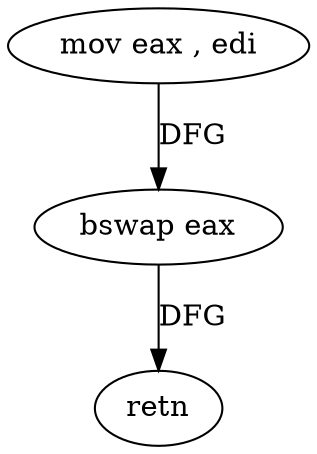 digraph "func" {
"79056" [label = "mov eax , edi" ]
"79058" [label = "bswap eax" ]
"79060" [label = "retn" ]
"79056" -> "79058" [ label = "DFG" ]
"79058" -> "79060" [ label = "DFG" ]
}
